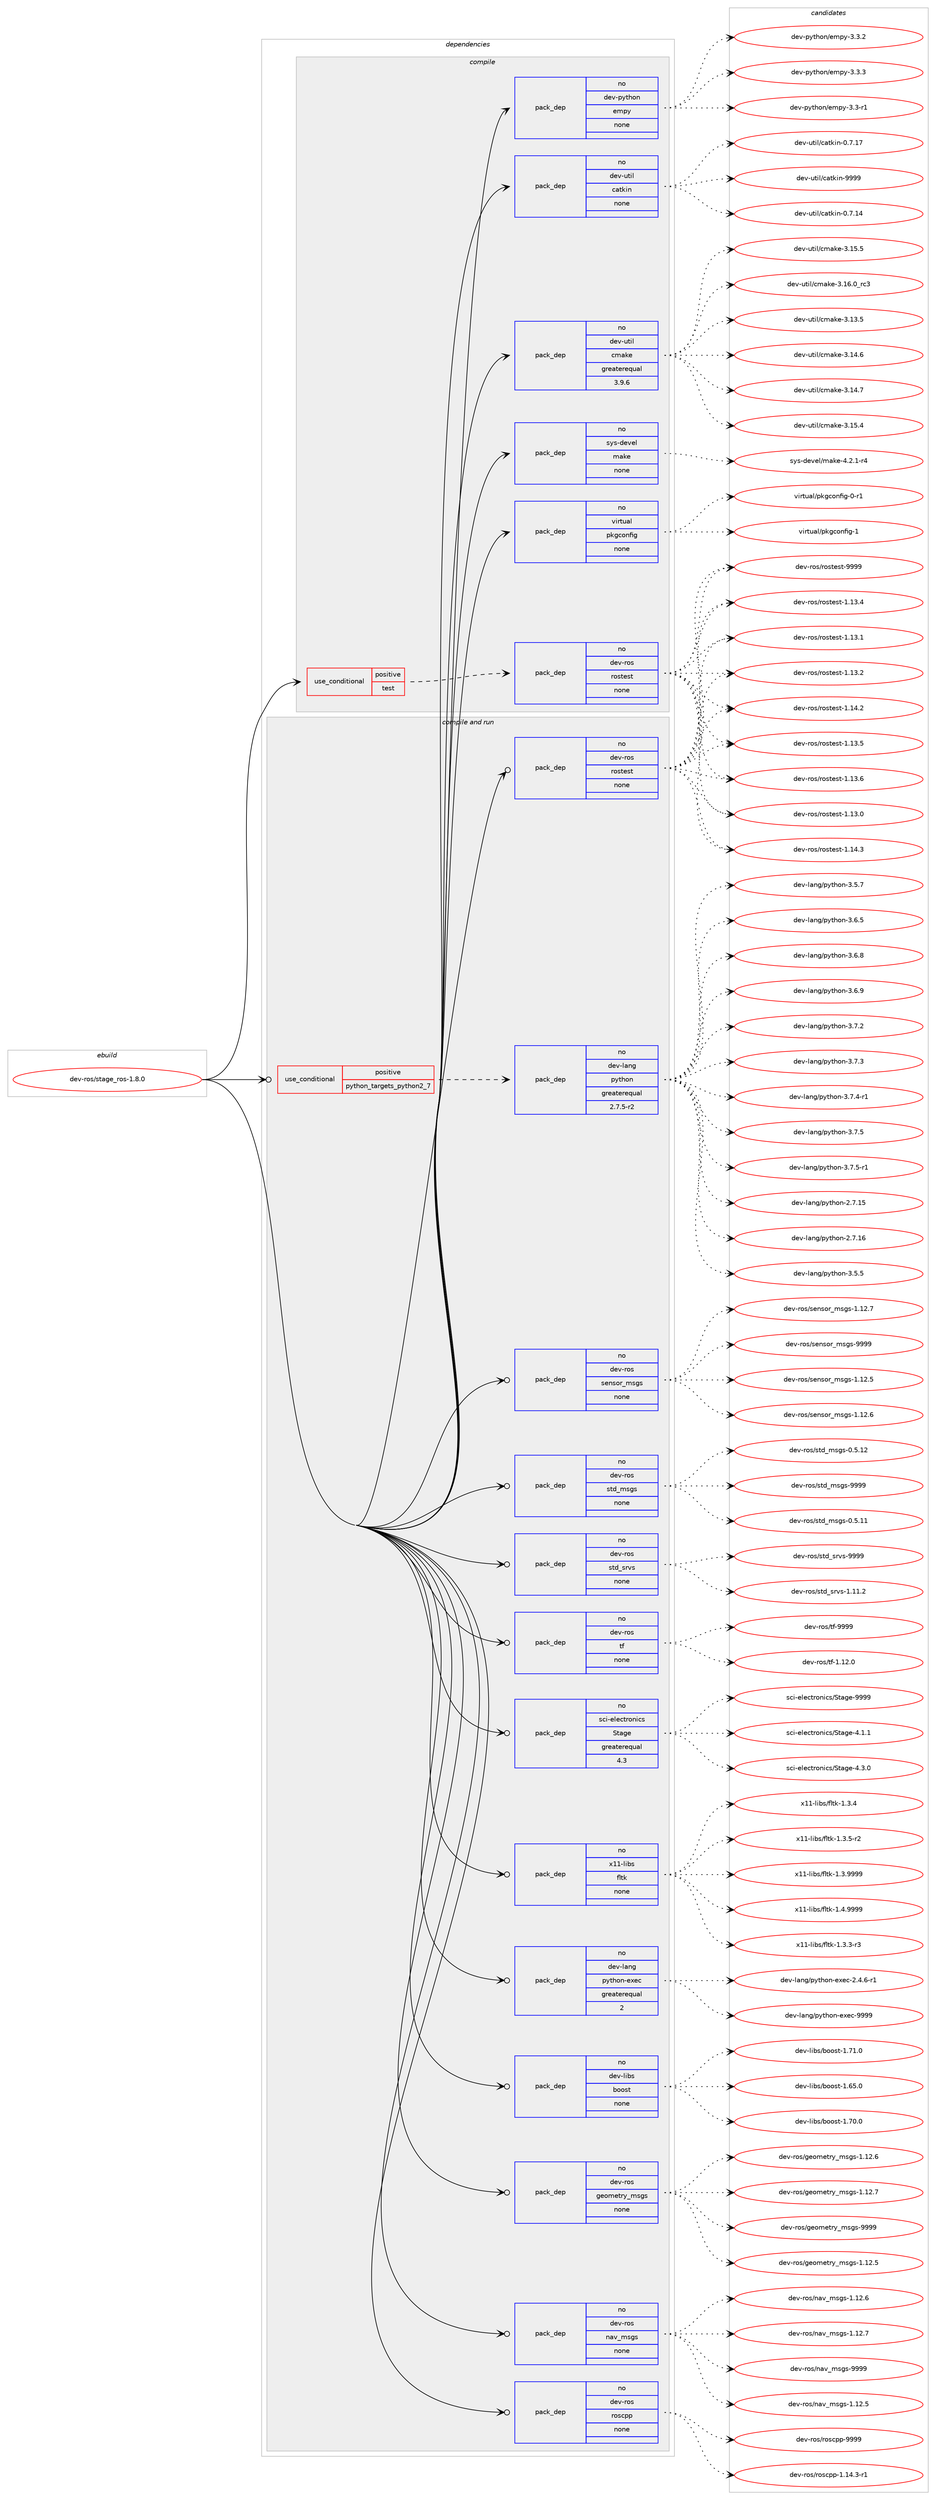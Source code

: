 digraph prolog {

# *************
# Graph options
# *************

newrank=true;
concentrate=true;
compound=true;
graph [rankdir=LR,fontname=Helvetica,fontsize=10,ranksep=1.5];#, ranksep=2.5, nodesep=0.2];
edge  [arrowhead=vee];
node  [fontname=Helvetica,fontsize=10];

# **********
# The ebuild
# **********

subgraph cluster_leftcol {
color=gray;
rank=same;
label=<<i>ebuild</i>>;
id [label="dev-ros/stage_ros-1.8.0", color=red, width=4, href="../dev-ros/stage_ros-1.8.0.svg"];
}

# ****************
# The dependencies
# ****************

subgraph cluster_midcol {
color=gray;
label=<<i>dependencies</i>>;
subgraph cluster_compile {
fillcolor="#eeeeee";
style=filled;
label=<<i>compile</i>>;
subgraph cond155486 {
dependency667469 [label=<<TABLE BORDER="0" CELLBORDER="1" CELLSPACING="0" CELLPADDING="4"><TR><TD ROWSPAN="3" CELLPADDING="10">use_conditional</TD></TR><TR><TD>positive</TD></TR><TR><TD>test</TD></TR></TABLE>>, shape=none, color=red];
subgraph pack500077 {
dependency667470 [label=<<TABLE BORDER="0" CELLBORDER="1" CELLSPACING="0" CELLPADDING="4" WIDTH="220"><TR><TD ROWSPAN="6" CELLPADDING="30">pack_dep</TD></TR><TR><TD WIDTH="110">no</TD></TR><TR><TD>dev-ros</TD></TR><TR><TD>rostest</TD></TR><TR><TD>none</TD></TR><TR><TD></TD></TR></TABLE>>, shape=none, color=blue];
}
dependency667469:e -> dependency667470:w [weight=20,style="dashed",arrowhead="vee"];
}
id:e -> dependency667469:w [weight=20,style="solid",arrowhead="vee"];
subgraph pack500078 {
dependency667471 [label=<<TABLE BORDER="0" CELLBORDER="1" CELLSPACING="0" CELLPADDING="4" WIDTH="220"><TR><TD ROWSPAN="6" CELLPADDING="30">pack_dep</TD></TR><TR><TD WIDTH="110">no</TD></TR><TR><TD>dev-python</TD></TR><TR><TD>empy</TD></TR><TR><TD>none</TD></TR><TR><TD></TD></TR></TABLE>>, shape=none, color=blue];
}
id:e -> dependency667471:w [weight=20,style="solid",arrowhead="vee"];
subgraph pack500079 {
dependency667472 [label=<<TABLE BORDER="0" CELLBORDER="1" CELLSPACING="0" CELLPADDING="4" WIDTH="220"><TR><TD ROWSPAN="6" CELLPADDING="30">pack_dep</TD></TR><TR><TD WIDTH="110">no</TD></TR><TR><TD>dev-util</TD></TR><TR><TD>catkin</TD></TR><TR><TD>none</TD></TR><TR><TD></TD></TR></TABLE>>, shape=none, color=blue];
}
id:e -> dependency667472:w [weight=20,style="solid",arrowhead="vee"];
subgraph pack500080 {
dependency667473 [label=<<TABLE BORDER="0" CELLBORDER="1" CELLSPACING="0" CELLPADDING="4" WIDTH="220"><TR><TD ROWSPAN="6" CELLPADDING="30">pack_dep</TD></TR><TR><TD WIDTH="110">no</TD></TR><TR><TD>dev-util</TD></TR><TR><TD>cmake</TD></TR><TR><TD>greaterequal</TD></TR><TR><TD>3.9.6</TD></TR></TABLE>>, shape=none, color=blue];
}
id:e -> dependency667473:w [weight=20,style="solid",arrowhead="vee"];
subgraph pack500081 {
dependency667474 [label=<<TABLE BORDER="0" CELLBORDER="1" CELLSPACING="0" CELLPADDING="4" WIDTH="220"><TR><TD ROWSPAN="6" CELLPADDING="30">pack_dep</TD></TR><TR><TD WIDTH="110">no</TD></TR><TR><TD>sys-devel</TD></TR><TR><TD>make</TD></TR><TR><TD>none</TD></TR><TR><TD></TD></TR></TABLE>>, shape=none, color=blue];
}
id:e -> dependency667474:w [weight=20,style="solid",arrowhead="vee"];
subgraph pack500082 {
dependency667475 [label=<<TABLE BORDER="0" CELLBORDER="1" CELLSPACING="0" CELLPADDING="4" WIDTH="220"><TR><TD ROWSPAN="6" CELLPADDING="30">pack_dep</TD></TR><TR><TD WIDTH="110">no</TD></TR><TR><TD>virtual</TD></TR><TR><TD>pkgconfig</TD></TR><TR><TD>none</TD></TR><TR><TD></TD></TR></TABLE>>, shape=none, color=blue];
}
id:e -> dependency667475:w [weight=20,style="solid",arrowhead="vee"];
}
subgraph cluster_compileandrun {
fillcolor="#eeeeee";
style=filled;
label=<<i>compile and run</i>>;
subgraph cond155487 {
dependency667476 [label=<<TABLE BORDER="0" CELLBORDER="1" CELLSPACING="0" CELLPADDING="4"><TR><TD ROWSPAN="3" CELLPADDING="10">use_conditional</TD></TR><TR><TD>positive</TD></TR><TR><TD>python_targets_python2_7</TD></TR></TABLE>>, shape=none, color=red];
subgraph pack500083 {
dependency667477 [label=<<TABLE BORDER="0" CELLBORDER="1" CELLSPACING="0" CELLPADDING="4" WIDTH="220"><TR><TD ROWSPAN="6" CELLPADDING="30">pack_dep</TD></TR><TR><TD WIDTH="110">no</TD></TR><TR><TD>dev-lang</TD></TR><TR><TD>python</TD></TR><TR><TD>greaterequal</TD></TR><TR><TD>2.7.5-r2</TD></TR></TABLE>>, shape=none, color=blue];
}
dependency667476:e -> dependency667477:w [weight=20,style="dashed",arrowhead="vee"];
}
id:e -> dependency667476:w [weight=20,style="solid",arrowhead="odotvee"];
subgraph pack500084 {
dependency667478 [label=<<TABLE BORDER="0" CELLBORDER="1" CELLSPACING="0" CELLPADDING="4" WIDTH="220"><TR><TD ROWSPAN="6" CELLPADDING="30">pack_dep</TD></TR><TR><TD WIDTH="110">no</TD></TR><TR><TD>dev-lang</TD></TR><TR><TD>python-exec</TD></TR><TR><TD>greaterequal</TD></TR><TR><TD>2</TD></TR></TABLE>>, shape=none, color=blue];
}
id:e -> dependency667478:w [weight=20,style="solid",arrowhead="odotvee"];
subgraph pack500085 {
dependency667479 [label=<<TABLE BORDER="0" CELLBORDER="1" CELLSPACING="0" CELLPADDING="4" WIDTH="220"><TR><TD ROWSPAN="6" CELLPADDING="30">pack_dep</TD></TR><TR><TD WIDTH="110">no</TD></TR><TR><TD>dev-libs</TD></TR><TR><TD>boost</TD></TR><TR><TD>none</TD></TR><TR><TD></TD></TR></TABLE>>, shape=none, color=blue];
}
id:e -> dependency667479:w [weight=20,style="solid",arrowhead="odotvee"];
subgraph pack500086 {
dependency667480 [label=<<TABLE BORDER="0" CELLBORDER="1" CELLSPACING="0" CELLPADDING="4" WIDTH="220"><TR><TD ROWSPAN="6" CELLPADDING="30">pack_dep</TD></TR><TR><TD WIDTH="110">no</TD></TR><TR><TD>dev-ros</TD></TR><TR><TD>geometry_msgs</TD></TR><TR><TD>none</TD></TR><TR><TD></TD></TR></TABLE>>, shape=none, color=blue];
}
id:e -> dependency667480:w [weight=20,style="solid",arrowhead="odotvee"];
subgraph pack500087 {
dependency667481 [label=<<TABLE BORDER="0" CELLBORDER="1" CELLSPACING="0" CELLPADDING="4" WIDTH="220"><TR><TD ROWSPAN="6" CELLPADDING="30">pack_dep</TD></TR><TR><TD WIDTH="110">no</TD></TR><TR><TD>dev-ros</TD></TR><TR><TD>nav_msgs</TD></TR><TR><TD>none</TD></TR><TR><TD></TD></TR></TABLE>>, shape=none, color=blue];
}
id:e -> dependency667481:w [weight=20,style="solid",arrowhead="odotvee"];
subgraph pack500088 {
dependency667482 [label=<<TABLE BORDER="0" CELLBORDER="1" CELLSPACING="0" CELLPADDING="4" WIDTH="220"><TR><TD ROWSPAN="6" CELLPADDING="30">pack_dep</TD></TR><TR><TD WIDTH="110">no</TD></TR><TR><TD>dev-ros</TD></TR><TR><TD>roscpp</TD></TR><TR><TD>none</TD></TR><TR><TD></TD></TR></TABLE>>, shape=none, color=blue];
}
id:e -> dependency667482:w [weight=20,style="solid",arrowhead="odotvee"];
subgraph pack500089 {
dependency667483 [label=<<TABLE BORDER="0" CELLBORDER="1" CELLSPACING="0" CELLPADDING="4" WIDTH="220"><TR><TD ROWSPAN="6" CELLPADDING="30">pack_dep</TD></TR><TR><TD WIDTH="110">no</TD></TR><TR><TD>dev-ros</TD></TR><TR><TD>rostest</TD></TR><TR><TD>none</TD></TR><TR><TD></TD></TR></TABLE>>, shape=none, color=blue];
}
id:e -> dependency667483:w [weight=20,style="solid",arrowhead="odotvee"];
subgraph pack500090 {
dependency667484 [label=<<TABLE BORDER="0" CELLBORDER="1" CELLSPACING="0" CELLPADDING="4" WIDTH="220"><TR><TD ROWSPAN="6" CELLPADDING="30">pack_dep</TD></TR><TR><TD WIDTH="110">no</TD></TR><TR><TD>dev-ros</TD></TR><TR><TD>sensor_msgs</TD></TR><TR><TD>none</TD></TR><TR><TD></TD></TR></TABLE>>, shape=none, color=blue];
}
id:e -> dependency667484:w [weight=20,style="solid",arrowhead="odotvee"];
subgraph pack500091 {
dependency667485 [label=<<TABLE BORDER="0" CELLBORDER="1" CELLSPACING="0" CELLPADDING="4" WIDTH="220"><TR><TD ROWSPAN="6" CELLPADDING="30">pack_dep</TD></TR><TR><TD WIDTH="110">no</TD></TR><TR><TD>dev-ros</TD></TR><TR><TD>std_msgs</TD></TR><TR><TD>none</TD></TR><TR><TD></TD></TR></TABLE>>, shape=none, color=blue];
}
id:e -> dependency667485:w [weight=20,style="solid",arrowhead="odotvee"];
subgraph pack500092 {
dependency667486 [label=<<TABLE BORDER="0" CELLBORDER="1" CELLSPACING="0" CELLPADDING="4" WIDTH="220"><TR><TD ROWSPAN="6" CELLPADDING="30">pack_dep</TD></TR><TR><TD WIDTH="110">no</TD></TR><TR><TD>dev-ros</TD></TR><TR><TD>std_srvs</TD></TR><TR><TD>none</TD></TR><TR><TD></TD></TR></TABLE>>, shape=none, color=blue];
}
id:e -> dependency667486:w [weight=20,style="solid",arrowhead="odotvee"];
subgraph pack500093 {
dependency667487 [label=<<TABLE BORDER="0" CELLBORDER="1" CELLSPACING="0" CELLPADDING="4" WIDTH="220"><TR><TD ROWSPAN="6" CELLPADDING="30">pack_dep</TD></TR><TR><TD WIDTH="110">no</TD></TR><TR><TD>dev-ros</TD></TR><TR><TD>tf</TD></TR><TR><TD>none</TD></TR><TR><TD></TD></TR></TABLE>>, shape=none, color=blue];
}
id:e -> dependency667487:w [weight=20,style="solid",arrowhead="odotvee"];
subgraph pack500094 {
dependency667488 [label=<<TABLE BORDER="0" CELLBORDER="1" CELLSPACING="0" CELLPADDING="4" WIDTH="220"><TR><TD ROWSPAN="6" CELLPADDING="30">pack_dep</TD></TR><TR><TD WIDTH="110">no</TD></TR><TR><TD>sci-electronics</TD></TR><TR><TD>Stage</TD></TR><TR><TD>greaterequal</TD></TR><TR><TD>4.3</TD></TR></TABLE>>, shape=none, color=blue];
}
id:e -> dependency667488:w [weight=20,style="solid",arrowhead="odotvee"];
subgraph pack500095 {
dependency667489 [label=<<TABLE BORDER="0" CELLBORDER="1" CELLSPACING="0" CELLPADDING="4" WIDTH="220"><TR><TD ROWSPAN="6" CELLPADDING="30">pack_dep</TD></TR><TR><TD WIDTH="110">no</TD></TR><TR><TD>x11-libs</TD></TR><TR><TD>fltk</TD></TR><TR><TD>none</TD></TR><TR><TD></TD></TR></TABLE>>, shape=none, color=blue];
}
id:e -> dependency667489:w [weight=20,style="solid",arrowhead="odotvee"];
}
subgraph cluster_run {
fillcolor="#eeeeee";
style=filled;
label=<<i>run</i>>;
}
}

# **************
# The candidates
# **************

subgraph cluster_choices {
rank=same;
color=gray;
label=<<i>candidates</i>>;

subgraph choice500077 {
color=black;
nodesep=1;
choice100101118451141111154711411111511610111511645494649514648 [label="dev-ros/rostest-1.13.0", color=red, width=4,href="../dev-ros/rostest-1.13.0.svg"];
choice100101118451141111154711411111511610111511645494649514649 [label="dev-ros/rostest-1.13.1", color=red, width=4,href="../dev-ros/rostest-1.13.1.svg"];
choice100101118451141111154711411111511610111511645494649514650 [label="dev-ros/rostest-1.13.2", color=red, width=4,href="../dev-ros/rostest-1.13.2.svg"];
choice100101118451141111154711411111511610111511645494649514652 [label="dev-ros/rostest-1.13.4", color=red, width=4,href="../dev-ros/rostest-1.13.4.svg"];
choice100101118451141111154711411111511610111511645494649514653 [label="dev-ros/rostest-1.13.5", color=red, width=4,href="../dev-ros/rostest-1.13.5.svg"];
choice100101118451141111154711411111511610111511645494649514654 [label="dev-ros/rostest-1.13.6", color=red, width=4,href="../dev-ros/rostest-1.13.6.svg"];
choice100101118451141111154711411111511610111511645494649524650 [label="dev-ros/rostest-1.14.2", color=red, width=4,href="../dev-ros/rostest-1.14.2.svg"];
choice100101118451141111154711411111511610111511645494649524651 [label="dev-ros/rostest-1.14.3", color=red, width=4,href="../dev-ros/rostest-1.14.3.svg"];
choice10010111845114111115471141111151161011151164557575757 [label="dev-ros/rostest-9999", color=red, width=4,href="../dev-ros/rostest-9999.svg"];
dependency667470:e -> choice100101118451141111154711411111511610111511645494649514648:w [style=dotted,weight="100"];
dependency667470:e -> choice100101118451141111154711411111511610111511645494649514649:w [style=dotted,weight="100"];
dependency667470:e -> choice100101118451141111154711411111511610111511645494649514650:w [style=dotted,weight="100"];
dependency667470:e -> choice100101118451141111154711411111511610111511645494649514652:w [style=dotted,weight="100"];
dependency667470:e -> choice100101118451141111154711411111511610111511645494649514653:w [style=dotted,weight="100"];
dependency667470:e -> choice100101118451141111154711411111511610111511645494649514654:w [style=dotted,weight="100"];
dependency667470:e -> choice100101118451141111154711411111511610111511645494649524650:w [style=dotted,weight="100"];
dependency667470:e -> choice100101118451141111154711411111511610111511645494649524651:w [style=dotted,weight="100"];
dependency667470:e -> choice10010111845114111115471141111151161011151164557575757:w [style=dotted,weight="100"];
}
subgraph choice500078 {
color=black;
nodesep=1;
choice1001011184511212111610411111047101109112121455146514511449 [label="dev-python/empy-3.3-r1", color=red, width=4,href="../dev-python/empy-3.3-r1.svg"];
choice1001011184511212111610411111047101109112121455146514650 [label="dev-python/empy-3.3.2", color=red, width=4,href="../dev-python/empy-3.3.2.svg"];
choice1001011184511212111610411111047101109112121455146514651 [label="dev-python/empy-3.3.3", color=red, width=4,href="../dev-python/empy-3.3.3.svg"];
dependency667471:e -> choice1001011184511212111610411111047101109112121455146514511449:w [style=dotted,weight="100"];
dependency667471:e -> choice1001011184511212111610411111047101109112121455146514650:w [style=dotted,weight="100"];
dependency667471:e -> choice1001011184511212111610411111047101109112121455146514651:w [style=dotted,weight="100"];
}
subgraph choice500079 {
color=black;
nodesep=1;
choice1001011184511711610510847999711610710511045484655464952 [label="dev-util/catkin-0.7.14", color=red, width=4,href="../dev-util/catkin-0.7.14.svg"];
choice1001011184511711610510847999711610710511045484655464955 [label="dev-util/catkin-0.7.17", color=red, width=4,href="../dev-util/catkin-0.7.17.svg"];
choice100101118451171161051084799971161071051104557575757 [label="dev-util/catkin-9999", color=red, width=4,href="../dev-util/catkin-9999.svg"];
dependency667472:e -> choice1001011184511711610510847999711610710511045484655464952:w [style=dotted,weight="100"];
dependency667472:e -> choice1001011184511711610510847999711610710511045484655464955:w [style=dotted,weight="100"];
dependency667472:e -> choice100101118451171161051084799971161071051104557575757:w [style=dotted,weight="100"];
}
subgraph choice500080 {
color=black;
nodesep=1;
choice1001011184511711610510847991099710710145514649514653 [label="dev-util/cmake-3.13.5", color=red, width=4,href="../dev-util/cmake-3.13.5.svg"];
choice1001011184511711610510847991099710710145514649524654 [label="dev-util/cmake-3.14.6", color=red, width=4,href="../dev-util/cmake-3.14.6.svg"];
choice1001011184511711610510847991099710710145514649524655 [label="dev-util/cmake-3.14.7", color=red, width=4,href="../dev-util/cmake-3.14.7.svg"];
choice1001011184511711610510847991099710710145514649534652 [label="dev-util/cmake-3.15.4", color=red, width=4,href="../dev-util/cmake-3.15.4.svg"];
choice1001011184511711610510847991099710710145514649534653 [label="dev-util/cmake-3.15.5", color=red, width=4,href="../dev-util/cmake-3.15.5.svg"];
choice1001011184511711610510847991099710710145514649544648951149951 [label="dev-util/cmake-3.16.0_rc3", color=red, width=4,href="../dev-util/cmake-3.16.0_rc3.svg"];
dependency667473:e -> choice1001011184511711610510847991099710710145514649514653:w [style=dotted,weight="100"];
dependency667473:e -> choice1001011184511711610510847991099710710145514649524654:w [style=dotted,weight="100"];
dependency667473:e -> choice1001011184511711610510847991099710710145514649524655:w [style=dotted,weight="100"];
dependency667473:e -> choice1001011184511711610510847991099710710145514649534652:w [style=dotted,weight="100"];
dependency667473:e -> choice1001011184511711610510847991099710710145514649534653:w [style=dotted,weight="100"];
dependency667473:e -> choice1001011184511711610510847991099710710145514649544648951149951:w [style=dotted,weight="100"];
}
subgraph choice500081 {
color=black;
nodesep=1;
choice1151211154510010111810110847109971071014552465046494511452 [label="sys-devel/make-4.2.1-r4", color=red, width=4,href="../sys-devel/make-4.2.1-r4.svg"];
dependency667474:e -> choice1151211154510010111810110847109971071014552465046494511452:w [style=dotted,weight="100"];
}
subgraph choice500082 {
color=black;
nodesep=1;
choice11810511411611797108471121071039911111010210510345484511449 [label="virtual/pkgconfig-0-r1", color=red, width=4,href="../virtual/pkgconfig-0-r1.svg"];
choice1181051141161179710847112107103991111101021051034549 [label="virtual/pkgconfig-1", color=red, width=4,href="../virtual/pkgconfig-1.svg"];
dependency667475:e -> choice11810511411611797108471121071039911111010210510345484511449:w [style=dotted,weight="100"];
dependency667475:e -> choice1181051141161179710847112107103991111101021051034549:w [style=dotted,weight="100"];
}
subgraph choice500083 {
color=black;
nodesep=1;
choice10010111845108971101034711212111610411111045504655464953 [label="dev-lang/python-2.7.15", color=red, width=4,href="../dev-lang/python-2.7.15.svg"];
choice10010111845108971101034711212111610411111045504655464954 [label="dev-lang/python-2.7.16", color=red, width=4,href="../dev-lang/python-2.7.16.svg"];
choice100101118451089711010347112121116104111110455146534653 [label="dev-lang/python-3.5.5", color=red, width=4,href="../dev-lang/python-3.5.5.svg"];
choice100101118451089711010347112121116104111110455146534655 [label="dev-lang/python-3.5.7", color=red, width=4,href="../dev-lang/python-3.5.7.svg"];
choice100101118451089711010347112121116104111110455146544653 [label="dev-lang/python-3.6.5", color=red, width=4,href="../dev-lang/python-3.6.5.svg"];
choice100101118451089711010347112121116104111110455146544656 [label="dev-lang/python-3.6.8", color=red, width=4,href="../dev-lang/python-3.6.8.svg"];
choice100101118451089711010347112121116104111110455146544657 [label="dev-lang/python-3.6.9", color=red, width=4,href="../dev-lang/python-3.6.9.svg"];
choice100101118451089711010347112121116104111110455146554650 [label="dev-lang/python-3.7.2", color=red, width=4,href="../dev-lang/python-3.7.2.svg"];
choice100101118451089711010347112121116104111110455146554651 [label="dev-lang/python-3.7.3", color=red, width=4,href="../dev-lang/python-3.7.3.svg"];
choice1001011184510897110103471121211161041111104551465546524511449 [label="dev-lang/python-3.7.4-r1", color=red, width=4,href="../dev-lang/python-3.7.4-r1.svg"];
choice100101118451089711010347112121116104111110455146554653 [label="dev-lang/python-3.7.5", color=red, width=4,href="../dev-lang/python-3.7.5.svg"];
choice1001011184510897110103471121211161041111104551465546534511449 [label="dev-lang/python-3.7.5-r1", color=red, width=4,href="../dev-lang/python-3.7.5-r1.svg"];
dependency667477:e -> choice10010111845108971101034711212111610411111045504655464953:w [style=dotted,weight="100"];
dependency667477:e -> choice10010111845108971101034711212111610411111045504655464954:w [style=dotted,weight="100"];
dependency667477:e -> choice100101118451089711010347112121116104111110455146534653:w [style=dotted,weight="100"];
dependency667477:e -> choice100101118451089711010347112121116104111110455146534655:w [style=dotted,weight="100"];
dependency667477:e -> choice100101118451089711010347112121116104111110455146544653:w [style=dotted,weight="100"];
dependency667477:e -> choice100101118451089711010347112121116104111110455146544656:w [style=dotted,weight="100"];
dependency667477:e -> choice100101118451089711010347112121116104111110455146544657:w [style=dotted,weight="100"];
dependency667477:e -> choice100101118451089711010347112121116104111110455146554650:w [style=dotted,weight="100"];
dependency667477:e -> choice100101118451089711010347112121116104111110455146554651:w [style=dotted,weight="100"];
dependency667477:e -> choice1001011184510897110103471121211161041111104551465546524511449:w [style=dotted,weight="100"];
dependency667477:e -> choice100101118451089711010347112121116104111110455146554653:w [style=dotted,weight="100"];
dependency667477:e -> choice1001011184510897110103471121211161041111104551465546534511449:w [style=dotted,weight="100"];
}
subgraph choice500084 {
color=black;
nodesep=1;
choice10010111845108971101034711212111610411111045101120101994550465246544511449 [label="dev-lang/python-exec-2.4.6-r1", color=red, width=4,href="../dev-lang/python-exec-2.4.6-r1.svg"];
choice10010111845108971101034711212111610411111045101120101994557575757 [label="dev-lang/python-exec-9999", color=red, width=4,href="../dev-lang/python-exec-9999.svg"];
dependency667478:e -> choice10010111845108971101034711212111610411111045101120101994550465246544511449:w [style=dotted,weight="100"];
dependency667478:e -> choice10010111845108971101034711212111610411111045101120101994557575757:w [style=dotted,weight="100"];
}
subgraph choice500085 {
color=black;
nodesep=1;
choice1001011184510810598115479811111111511645494654534648 [label="dev-libs/boost-1.65.0", color=red, width=4,href="../dev-libs/boost-1.65.0.svg"];
choice1001011184510810598115479811111111511645494655484648 [label="dev-libs/boost-1.70.0", color=red, width=4,href="../dev-libs/boost-1.70.0.svg"];
choice1001011184510810598115479811111111511645494655494648 [label="dev-libs/boost-1.71.0", color=red, width=4,href="../dev-libs/boost-1.71.0.svg"];
dependency667479:e -> choice1001011184510810598115479811111111511645494654534648:w [style=dotted,weight="100"];
dependency667479:e -> choice1001011184510810598115479811111111511645494655484648:w [style=dotted,weight="100"];
dependency667479:e -> choice1001011184510810598115479811111111511645494655494648:w [style=dotted,weight="100"];
}
subgraph choice500086 {
color=black;
nodesep=1;
choice10010111845114111115471031011111091011161141219510911510311545494649504653 [label="dev-ros/geometry_msgs-1.12.5", color=red, width=4,href="../dev-ros/geometry_msgs-1.12.5.svg"];
choice10010111845114111115471031011111091011161141219510911510311545494649504654 [label="dev-ros/geometry_msgs-1.12.6", color=red, width=4,href="../dev-ros/geometry_msgs-1.12.6.svg"];
choice10010111845114111115471031011111091011161141219510911510311545494649504655 [label="dev-ros/geometry_msgs-1.12.7", color=red, width=4,href="../dev-ros/geometry_msgs-1.12.7.svg"];
choice1001011184511411111547103101111109101116114121951091151031154557575757 [label="dev-ros/geometry_msgs-9999", color=red, width=4,href="../dev-ros/geometry_msgs-9999.svg"];
dependency667480:e -> choice10010111845114111115471031011111091011161141219510911510311545494649504653:w [style=dotted,weight="100"];
dependency667480:e -> choice10010111845114111115471031011111091011161141219510911510311545494649504654:w [style=dotted,weight="100"];
dependency667480:e -> choice10010111845114111115471031011111091011161141219510911510311545494649504655:w [style=dotted,weight="100"];
dependency667480:e -> choice1001011184511411111547103101111109101116114121951091151031154557575757:w [style=dotted,weight="100"];
}
subgraph choice500087 {
color=black;
nodesep=1;
choice1001011184511411111547110971189510911510311545494649504653 [label="dev-ros/nav_msgs-1.12.5", color=red, width=4,href="../dev-ros/nav_msgs-1.12.5.svg"];
choice1001011184511411111547110971189510911510311545494649504654 [label="dev-ros/nav_msgs-1.12.6", color=red, width=4,href="../dev-ros/nav_msgs-1.12.6.svg"];
choice1001011184511411111547110971189510911510311545494649504655 [label="dev-ros/nav_msgs-1.12.7", color=red, width=4,href="../dev-ros/nav_msgs-1.12.7.svg"];
choice100101118451141111154711097118951091151031154557575757 [label="dev-ros/nav_msgs-9999", color=red, width=4,href="../dev-ros/nav_msgs-9999.svg"];
dependency667481:e -> choice1001011184511411111547110971189510911510311545494649504653:w [style=dotted,weight="100"];
dependency667481:e -> choice1001011184511411111547110971189510911510311545494649504654:w [style=dotted,weight="100"];
dependency667481:e -> choice1001011184511411111547110971189510911510311545494649504655:w [style=dotted,weight="100"];
dependency667481:e -> choice100101118451141111154711097118951091151031154557575757:w [style=dotted,weight="100"];
}
subgraph choice500088 {
color=black;
nodesep=1;
choice100101118451141111154711411111599112112454946495246514511449 [label="dev-ros/roscpp-1.14.3-r1", color=red, width=4,href="../dev-ros/roscpp-1.14.3-r1.svg"];
choice1001011184511411111547114111115991121124557575757 [label="dev-ros/roscpp-9999", color=red, width=4,href="../dev-ros/roscpp-9999.svg"];
dependency667482:e -> choice100101118451141111154711411111599112112454946495246514511449:w [style=dotted,weight="100"];
dependency667482:e -> choice1001011184511411111547114111115991121124557575757:w [style=dotted,weight="100"];
}
subgraph choice500089 {
color=black;
nodesep=1;
choice100101118451141111154711411111511610111511645494649514648 [label="dev-ros/rostest-1.13.0", color=red, width=4,href="../dev-ros/rostest-1.13.0.svg"];
choice100101118451141111154711411111511610111511645494649514649 [label="dev-ros/rostest-1.13.1", color=red, width=4,href="../dev-ros/rostest-1.13.1.svg"];
choice100101118451141111154711411111511610111511645494649514650 [label="dev-ros/rostest-1.13.2", color=red, width=4,href="../dev-ros/rostest-1.13.2.svg"];
choice100101118451141111154711411111511610111511645494649514652 [label="dev-ros/rostest-1.13.4", color=red, width=4,href="../dev-ros/rostest-1.13.4.svg"];
choice100101118451141111154711411111511610111511645494649514653 [label="dev-ros/rostest-1.13.5", color=red, width=4,href="../dev-ros/rostest-1.13.5.svg"];
choice100101118451141111154711411111511610111511645494649514654 [label="dev-ros/rostest-1.13.6", color=red, width=4,href="../dev-ros/rostest-1.13.6.svg"];
choice100101118451141111154711411111511610111511645494649524650 [label="dev-ros/rostest-1.14.2", color=red, width=4,href="../dev-ros/rostest-1.14.2.svg"];
choice100101118451141111154711411111511610111511645494649524651 [label="dev-ros/rostest-1.14.3", color=red, width=4,href="../dev-ros/rostest-1.14.3.svg"];
choice10010111845114111115471141111151161011151164557575757 [label="dev-ros/rostest-9999", color=red, width=4,href="../dev-ros/rostest-9999.svg"];
dependency667483:e -> choice100101118451141111154711411111511610111511645494649514648:w [style=dotted,weight="100"];
dependency667483:e -> choice100101118451141111154711411111511610111511645494649514649:w [style=dotted,weight="100"];
dependency667483:e -> choice100101118451141111154711411111511610111511645494649514650:w [style=dotted,weight="100"];
dependency667483:e -> choice100101118451141111154711411111511610111511645494649514652:w [style=dotted,weight="100"];
dependency667483:e -> choice100101118451141111154711411111511610111511645494649514653:w [style=dotted,weight="100"];
dependency667483:e -> choice100101118451141111154711411111511610111511645494649514654:w [style=dotted,weight="100"];
dependency667483:e -> choice100101118451141111154711411111511610111511645494649524650:w [style=dotted,weight="100"];
dependency667483:e -> choice100101118451141111154711411111511610111511645494649524651:w [style=dotted,weight="100"];
dependency667483:e -> choice10010111845114111115471141111151161011151164557575757:w [style=dotted,weight="100"];
}
subgraph choice500090 {
color=black;
nodesep=1;
choice10010111845114111115471151011101151111149510911510311545494649504653 [label="dev-ros/sensor_msgs-1.12.5", color=red, width=4,href="../dev-ros/sensor_msgs-1.12.5.svg"];
choice10010111845114111115471151011101151111149510911510311545494649504654 [label="dev-ros/sensor_msgs-1.12.6", color=red, width=4,href="../dev-ros/sensor_msgs-1.12.6.svg"];
choice10010111845114111115471151011101151111149510911510311545494649504655 [label="dev-ros/sensor_msgs-1.12.7", color=red, width=4,href="../dev-ros/sensor_msgs-1.12.7.svg"];
choice1001011184511411111547115101110115111114951091151031154557575757 [label="dev-ros/sensor_msgs-9999", color=red, width=4,href="../dev-ros/sensor_msgs-9999.svg"];
dependency667484:e -> choice10010111845114111115471151011101151111149510911510311545494649504653:w [style=dotted,weight="100"];
dependency667484:e -> choice10010111845114111115471151011101151111149510911510311545494649504654:w [style=dotted,weight="100"];
dependency667484:e -> choice10010111845114111115471151011101151111149510911510311545494649504655:w [style=dotted,weight="100"];
dependency667484:e -> choice1001011184511411111547115101110115111114951091151031154557575757:w [style=dotted,weight="100"];
}
subgraph choice500091 {
color=black;
nodesep=1;
choice10010111845114111115471151161009510911510311545484653464949 [label="dev-ros/std_msgs-0.5.11", color=red, width=4,href="../dev-ros/std_msgs-0.5.11.svg"];
choice10010111845114111115471151161009510911510311545484653464950 [label="dev-ros/std_msgs-0.5.12", color=red, width=4,href="../dev-ros/std_msgs-0.5.12.svg"];
choice1001011184511411111547115116100951091151031154557575757 [label="dev-ros/std_msgs-9999", color=red, width=4,href="../dev-ros/std_msgs-9999.svg"];
dependency667485:e -> choice10010111845114111115471151161009510911510311545484653464949:w [style=dotted,weight="100"];
dependency667485:e -> choice10010111845114111115471151161009510911510311545484653464950:w [style=dotted,weight="100"];
dependency667485:e -> choice1001011184511411111547115116100951091151031154557575757:w [style=dotted,weight="100"];
}
subgraph choice500092 {
color=black;
nodesep=1;
choice10010111845114111115471151161009511511411811545494649494650 [label="dev-ros/std_srvs-1.11.2", color=red, width=4,href="../dev-ros/std_srvs-1.11.2.svg"];
choice1001011184511411111547115116100951151141181154557575757 [label="dev-ros/std_srvs-9999", color=red, width=4,href="../dev-ros/std_srvs-9999.svg"];
dependency667486:e -> choice10010111845114111115471151161009511511411811545494649494650:w [style=dotted,weight="100"];
dependency667486:e -> choice1001011184511411111547115116100951151141181154557575757:w [style=dotted,weight="100"];
}
subgraph choice500093 {
color=black;
nodesep=1;
choice100101118451141111154711610245494649504648 [label="dev-ros/tf-1.12.0", color=red, width=4,href="../dev-ros/tf-1.12.0.svg"];
choice10010111845114111115471161024557575757 [label="dev-ros/tf-9999", color=red, width=4,href="../dev-ros/tf-9999.svg"];
dependency667487:e -> choice100101118451141111154711610245494649504648:w [style=dotted,weight="100"];
dependency667487:e -> choice10010111845114111115471161024557575757:w [style=dotted,weight="100"];
}
subgraph choice500094 {
color=black;
nodesep=1;
choice11599105451011081019911611411111010599115478311697103101455246494649 [label="sci-electronics/Stage-4.1.1", color=red, width=4,href="../sci-electronics/Stage-4.1.1.svg"];
choice11599105451011081019911611411111010599115478311697103101455246514648 [label="sci-electronics/Stage-4.3.0", color=red, width=4,href="../sci-electronics/Stage-4.3.0.svg"];
choice115991054510110810199116114111110105991154783116971031014557575757 [label="sci-electronics/Stage-9999", color=red, width=4,href="../sci-electronics/Stage-9999.svg"];
dependency667488:e -> choice11599105451011081019911611411111010599115478311697103101455246494649:w [style=dotted,weight="100"];
dependency667488:e -> choice11599105451011081019911611411111010599115478311697103101455246514648:w [style=dotted,weight="100"];
dependency667488:e -> choice115991054510110810199116114111110105991154783116971031014557575757:w [style=dotted,weight="100"];
}
subgraph choice500095 {
color=black;
nodesep=1;
choice12049494510810598115471021081161074549465146514511451 [label="x11-libs/fltk-1.3.3-r3", color=red, width=4,href="../x11-libs/fltk-1.3.3-r3.svg"];
choice1204949451081059811547102108116107454946514652 [label="x11-libs/fltk-1.3.4", color=red, width=4,href="../x11-libs/fltk-1.3.4.svg"];
choice12049494510810598115471021081161074549465146534511450 [label="x11-libs/fltk-1.3.5-r2", color=red, width=4,href="../x11-libs/fltk-1.3.5-r2.svg"];
choice1204949451081059811547102108116107454946514657575757 [label="x11-libs/fltk-1.3.9999", color=red, width=4,href="../x11-libs/fltk-1.3.9999.svg"];
choice1204949451081059811547102108116107454946524657575757 [label="x11-libs/fltk-1.4.9999", color=red, width=4,href="../x11-libs/fltk-1.4.9999.svg"];
dependency667489:e -> choice12049494510810598115471021081161074549465146514511451:w [style=dotted,weight="100"];
dependency667489:e -> choice1204949451081059811547102108116107454946514652:w [style=dotted,weight="100"];
dependency667489:e -> choice12049494510810598115471021081161074549465146534511450:w [style=dotted,weight="100"];
dependency667489:e -> choice1204949451081059811547102108116107454946514657575757:w [style=dotted,weight="100"];
dependency667489:e -> choice1204949451081059811547102108116107454946524657575757:w [style=dotted,weight="100"];
}
}

}
